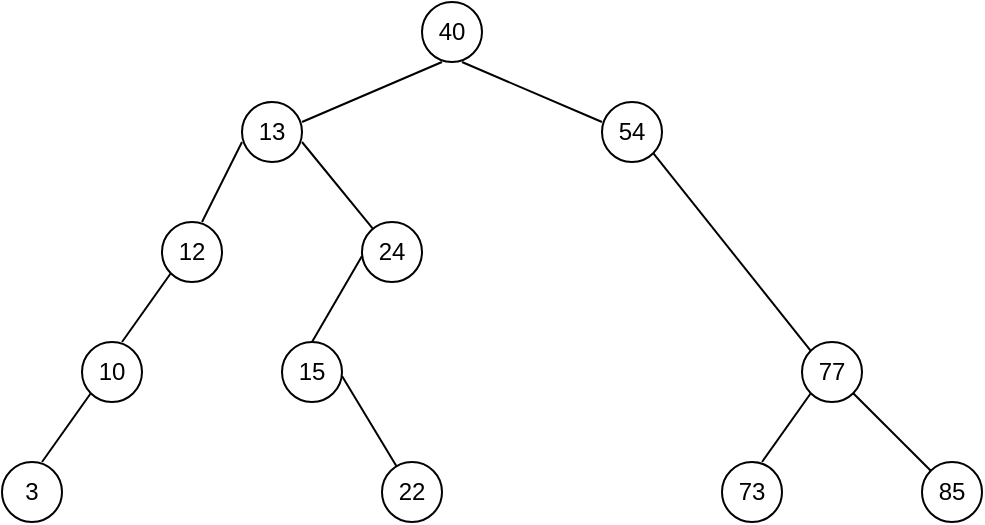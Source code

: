 <mxfile version="24.1.0" type="device">
  <diagram name="Page-1" id="CmWv132FKHJgxDcyPqQn">
    <mxGraphModel dx="918" dy="559" grid="0" gridSize="10" guides="1" tooltips="1" connect="1" arrows="1" fold="1" page="1" pageScale="1" pageWidth="850" pageHeight="1100" math="0" shadow="0">
      <root>
        <mxCell id="0" />
        <mxCell id="1" parent="0" />
        <mxCell id="_L57XOb9p8HAycUGACyJ-1" value="40" style="ellipse;whiteSpace=wrap;html=1;aspect=fixed;" parent="1" vertex="1">
          <mxGeometry x="360" y="40" width="30" height="30" as="geometry" />
        </mxCell>
        <mxCell id="_L57XOb9p8HAycUGACyJ-3" value="" style="endArrow=none;html=1;rounded=0;" parent="1" edge="1">
          <mxGeometry width="50" height="50" relative="1" as="geometry">
            <mxPoint x="300" y="100" as="sourcePoint" />
            <mxPoint x="370" y="70" as="targetPoint" />
          </mxGeometry>
        </mxCell>
        <mxCell id="_L57XOb9p8HAycUGACyJ-4" value="" style="endArrow=none;html=1;rounded=0;" parent="1" edge="1">
          <mxGeometry width="50" height="50" relative="1" as="geometry">
            <mxPoint x="450" y="100" as="sourcePoint" />
            <mxPoint x="380" y="70" as="targetPoint" />
          </mxGeometry>
        </mxCell>
        <mxCell id="_L57XOb9p8HAycUGACyJ-6" value="13" style="ellipse;whiteSpace=wrap;html=1;aspect=fixed;" parent="1" vertex="1">
          <mxGeometry x="270" y="90" width="30" height="30" as="geometry" />
        </mxCell>
        <mxCell id="_L57XOb9p8HAycUGACyJ-7" value="54" style="ellipse;whiteSpace=wrap;html=1;aspect=fixed;" parent="1" vertex="1">
          <mxGeometry x="450" y="90" width="30" height="30" as="geometry" />
        </mxCell>
        <mxCell id="_L57XOb9p8HAycUGACyJ-8" value="12" style="ellipse;whiteSpace=wrap;html=1;aspect=fixed;" parent="1" vertex="1">
          <mxGeometry x="230" y="150" width="30" height="30" as="geometry" />
        </mxCell>
        <mxCell id="_L57XOb9p8HAycUGACyJ-10" value="10" style="ellipse;whiteSpace=wrap;html=1;aspect=fixed;" parent="1" vertex="1">
          <mxGeometry x="190" y="210" width="30" height="30" as="geometry" />
        </mxCell>
        <mxCell id="_L57XOb9p8HAycUGACyJ-11" value="3" style="ellipse;whiteSpace=wrap;html=1;aspect=fixed;" parent="1" vertex="1">
          <mxGeometry x="150" y="270" width="30" height="30" as="geometry" />
        </mxCell>
        <mxCell id="_L57XOb9p8HAycUGACyJ-12" value="24" style="ellipse;whiteSpace=wrap;html=1;aspect=fixed;" parent="1" vertex="1">
          <mxGeometry x="330" y="150" width="30" height="30" as="geometry" />
        </mxCell>
        <mxCell id="_L57XOb9p8HAycUGACyJ-13" value="15" style="ellipse;whiteSpace=wrap;html=1;aspect=fixed;" parent="1" vertex="1">
          <mxGeometry x="290" y="210" width="30" height="30" as="geometry" />
        </mxCell>
        <mxCell id="_L57XOb9p8HAycUGACyJ-14" value="22" style="ellipse;whiteSpace=wrap;html=1;aspect=fixed;" parent="1" vertex="1">
          <mxGeometry x="340" y="270" width="30" height="30" as="geometry" />
        </mxCell>
        <mxCell id="_L57XOb9p8HAycUGACyJ-17" value="77" style="ellipse;whiteSpace=wrap;html=1;aspect=fixed;" parent="1" vertex="1">
          <mxGeometry x="550" y="210" width="30" height="30" as="geometry" />
        </mxCell>
        <mxCell id="_L57XOb9p8HAycUGACyJ-18" value="73" style="ellipse;whiteSpace=wrap;html=1;aspect=fixed;" parent="1" vertex="1">
          <mxGeometry x="510" y="270" width="30" height="30" as="geometry" />
        </mxCell>
        <mxCell id="_L57XOb9p8HAycUGACyJ-19" value="85" style="ellipse;whiteSpace=wrap;html=1;aspect=fixed;" parent="1" vertex="1">
          <mxGeometry x="610" y="270" width="30" height="30" as="geometry" />
        </mxCell>
        <mxCell id="_L57XOb9p8HAycUGACyJ-20" value="" style="endArrow=none;html=1;rounded=0;exitX=0.667;exitY=0;exitDx=0;exitDy=0;exitPerimeter=0;" parent="1" source="_L57XOb9p8HAycUGACyJ-8" edge="1">
          <mxGeometry width="50" height="50" relative="1" as="geometry">
            <mxPoint x="200" y="140" as="sourcePoint" />
            <mxPoint x="270" y="110" as="targetPoint" />
          </mxGeometry>
        </mxCell>
        <mxCell id="_L57XOb9p8HAycUGACyJ-21" value="" style="endArrow=none;html=1;rounded=0;exitX=0.667;exitY=0;exitDx=0;exitDy=0;exitPerimeter=0;entryX=0;entryY=1;entryDx=0;entryDy=0;" parent="1" edge="1" target="_L57XOb9p8HAycUGACyJ-8">
          <mxGeometry width="50" height="50" relative="1" as="geometry">
            <mxPoint x="210" y="210" as="sourcePoint" />
            <mxPoint x="230" y="170" as="targetPoint" />
          </mxGeometry>
        </mxCell>
        <mxCell id="_L57XOb9p8HAycUGACyJ-22" value="" style="endArrow=none;html=1;rounded=0;exitX=0.667;exitY=0;exitDx=0;exitDy=0;exitPerimeter=0;entryX=0;entryY=1;entryDx=0;entryDy=0;" parent="1" edge="1" target="_L57XOb9p8HAycUGACyJ-10">
          <mxGeometry width="50" height="50" relative="1" as="geometry">
            <mxPoint x="170" y="270" as="sourcePoint" />
            <mxPoint x="190" y="230" as="targetPoint" />
          </mxGeometry>
        </mxCell>
        <mxCell id="_L57XOb9p8HAycUGACyJ-23" value="" style="endArrow=none;html=1;rounded=0;" parent="1" source="_L57XOb9p8HAycUGACyJ-12" edge="1">
          <mxGeometry width="50" height="50" relative="1" as="geometry">
            <mxPoint x="280" y="150" as="sourcePoint" />
            <mxPoint x="300" y="110" as="targetPoint" />
          </mxGeometry>
        </mxCell>
        <mxCell id="_L57XOb9p8HAycUGACyJ-24" value="" style="endArrow=none;html=1;rounded=0;exitX=0.5;exitY=0;exitDx=0;exitDy=0;" parent="1" source="_L57XOb9p8HAycUGACyJ-13" edge="1">
          <mxGeometry width="50" height="50" relative="1" as="geometry">
            <mxPoint x="366" y="210" as="sourcePoint" />
            <mxPoint x="330" y="167" as="targetPoint" />
          </mxGeometry>
        </mxCell>
        <mxCell id="_L57XOb9p8HAycUGACyJ-25" value="" style="endArrow=none;html=1;rounded=0;" parent="1" source="_L57XOb9p8HAycUGACyJ-14" edge="1">
          <mxGeometry width="50" height="50" relative="1" as="geometry">
            <mxPoint x="295" y="270" as="sourcePoint" />
            <mxPoint x="320" y="227" as="targetPoint" />
          </mxGeometry>
        </mxCell>
        <mxCell id="_L57XOb9p8HAycUGACyJ-29" value="" style="endArrow=none;html=1;rounded=0;exitX=0;exitY=0;exitDx=0;exitDy=0;entryX=1;entryY=1;entryDx=0;entryDy=0;" parent="1" source="_L57XOb9p8HAycUGACyJ-17" target="_L57XOb9p8HAycUGACyJ-7" edge="1">
          <mxGeometry width="50" height="50" relative="1" as="geometry">
            <mxPoint x="555" y="210" as="sourcePoint" />
            <mxPoint x="524.341" y="176.736" as="targetPoint" />
          </mxGeometry>
        </mxCell>
        <mxCell id="_L57XOb9p8HAycUGACyJ-31" value="" style="endArrow=none;html=1;rounded=0;exitX=0;exitY=0;exitDx=0;exitDy=0;" parent="1" source="_L57XOb9p8HAycUGACyJ-19" target="_L57XOb9p8HAycUGACyJ-17" edge="1">
          <mxGeometry width="50" height="50" relative="1" as="geometry">
            <mxPoint x="610" y="270" as="sourcePoint" />
            <mxPoint x="580" y="233" as="targetPoint" />
          </mxGeometry>
        </mxCell>
        <mxCell id="_L57XOb9p8HAycUGACyJ-32" value="" style="endArrow=none;html=1;rounded=0;exitX=0.667;exitY=0;exitDx=0;exitDy=0;exitPerimeter=0;entryX=0;entryY=1;entryDx=0;entryDy=0;" parent="1" source="_L57XOb9p8HAycUGACyJ-18" target="_L57XOb9p8HAycUGACyJ-17" edge="1">
          <mxGeometry width="50" height="50" relative="1" as="geometry">
            <mxPoint x="588" y="270" as="sourcePoint" />
            <mxPoint x="550" y="232" as="targetPoint" />
          </mxGeometry>
        </mxCell>
      </root>
    </mxGraphModel>
  </diagram>
</mxfile>
